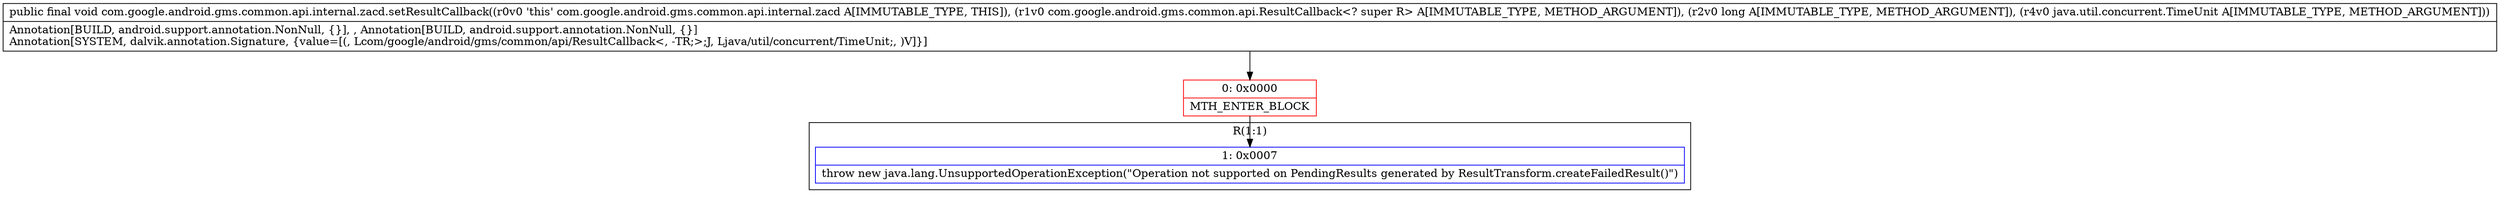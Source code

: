 digraph "CFG forcom.google.android.gms.common.api.internal.zacd.setResultCallback(Lcom\/google\/android\/gms\/common\/api\/ResultCallback;JLjava\/util\/concurrent\/TimeUnit;)V" {
subgraph cluster_Region_1382083531 {
label = "R(1:1)";
node [shape=record,color=blue];
Node_1 [shape=record,label="{1\:\ 0x0007|throw new java.lang.UnsupportedOperationException(\"Operation not supported on PendingResults generated by ResultTransform.createFailedResult()\")\l}"];
}
Node_0 [shape=record,color=red,label="{0\:\ 0x0000|MTH_ENTER_BLOCK\l}"];
MethodNode[shape=record,label="{public final void com.google.android.gms.common.api.internal.zacd.setResultCallback((r0v0 'this' com.google.android.gms.common.api.internal.zacd A[IMMUTABLE_TYPE, THIS]), (r1v0 com.google.android.gms.common.api.ResultCallback\<? super R\> A[IMMUTABLE_TYPE, METHOD_ARGUMENT]), (r2v0 long A[IMMUTABLE_TYPE, METHOD_ARGUMENT]), (r4v0 java.util.concurrent.TimeUnit A[IMMUTABLE_TYPE, METHOD_ARGUMENT]))  | Annotation[BUILD, android.support.annotation.NonNull, \{\}], , Annotation[BUILD, android.support.annotation.NonNull, \{\}]\lAnnotation[SYSTEM, dalvik.annotation.Signature, \{value=[(, Lcom\/google\/android\/gms\/common\/api\/ResultCallback\<, \-TR;\>;J, Ljava\/util\/concurrent\/TimeUnit;, )V]\}]\l}"];
MethodNode -> Node_0;
Node_0 -> Node_1;
}

